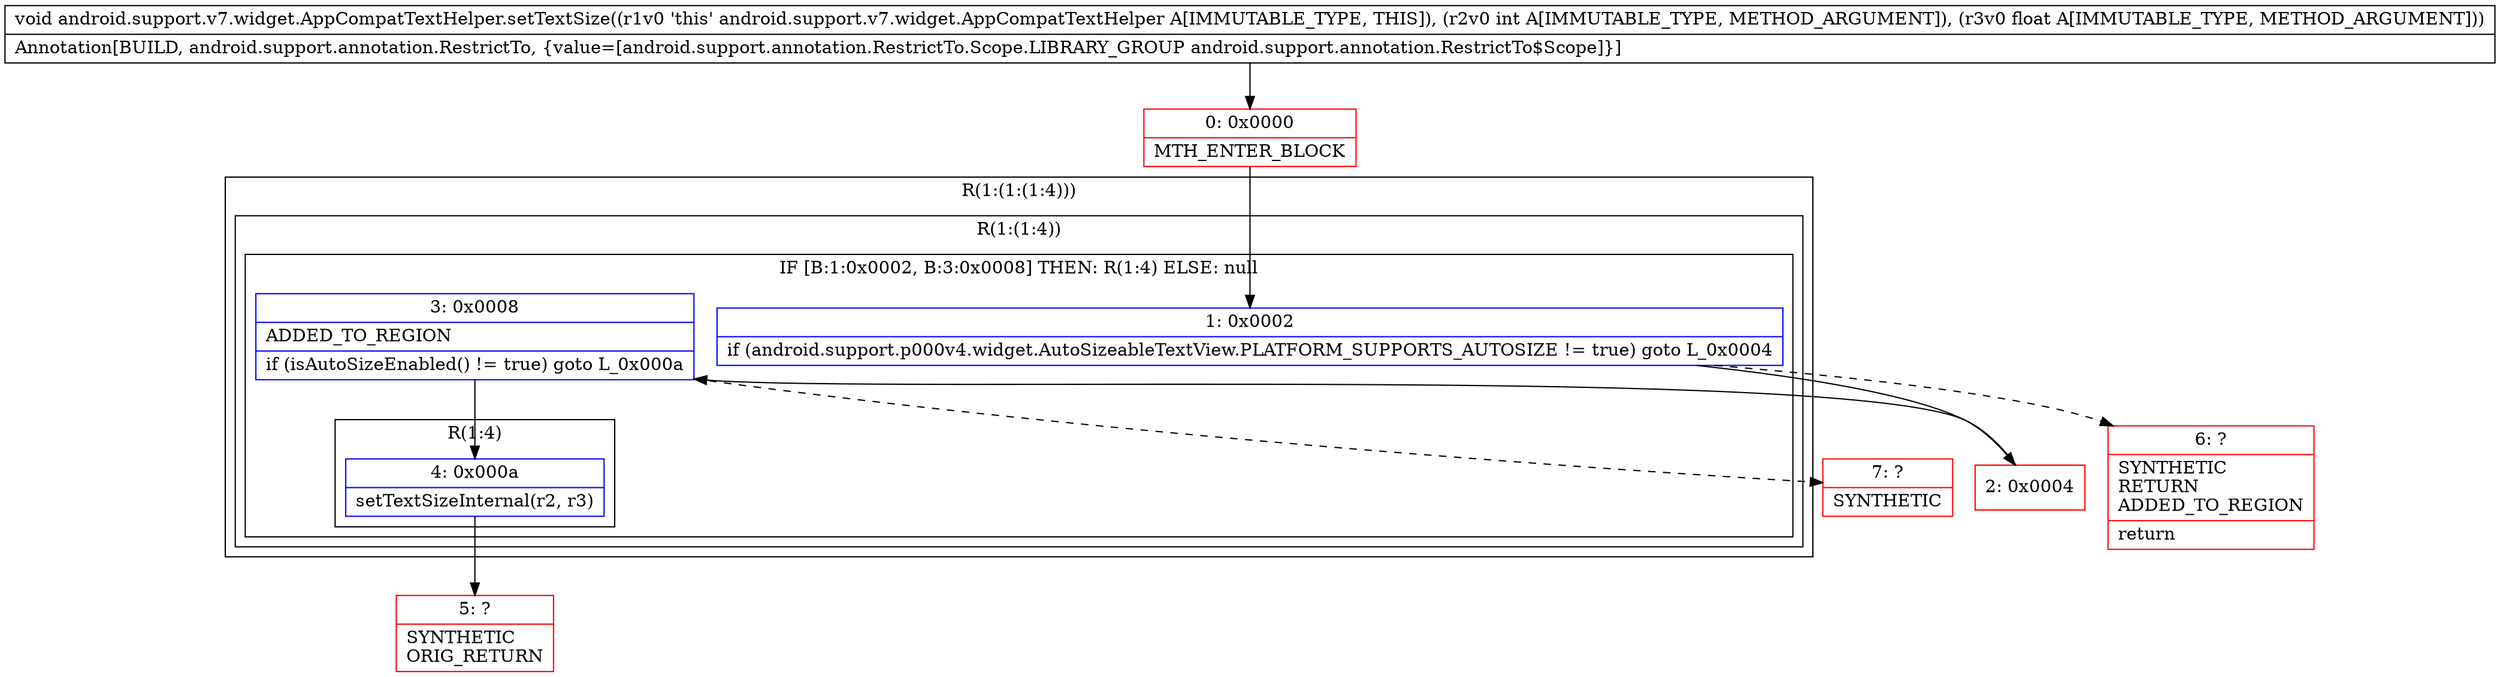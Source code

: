 digraph "CFG forandroid.support.v7.widget.AppCompatTextHelper.setTextSize(IF)V" {
subgraph cluster_Region_1230706054 {
label = "R(1:(1:(1:4)))";
node [shape=record,color=blue];
subgraph cluster_Region_896660862 {
label = "R(1:(1:4))";
node [shape=record,color=blue];
subgraph cluster_IfRegion_638303932 {
label = "IF [B:1:0x0002, B:3:0x0008] THEN: R(1:4) ELSE: null";
node [shape=record,color=blue];
Node_1 [shape=record,label="{1\:\ 0x0002|if (android.support.p000v4.widget.AutoSizeableTextView.PLATFORM_SUPPORTS_AUTOSIZE != true) goto L_0x0004\l}"];
Node_3 [shape=record,label="{3\:\ 0x0008|ADDED_TO_REGION\l|if (isAutoSizeEnabled() != true) goto L_0x000a\l}"];
subgraph cluster_Region_1655857122 {
label = "R(1:4)";
node [shape=record,color=blue];
Node_4 [shape=record,label="{4\:\ 0x000a|setTextSizeInternal(r2, r3)\l}"];
}
}
}
}
Node_0 [shape=record,color=red,label="{0\:\ 0x0000|MTH_ENTER_BLOCK\l}"];
Node_2 [shape=record,color=red,label="{2\:\ 0x0004}"];
Node_5 [shape=record,color=red,label="{5\:\ ?|SYNTHETIC\lORIG_RETURN\l}"];
Node_6 [shape=record,color=red,label="{6\:\ ?|SYNTHETIC\lRETURN\lADDED_TO_REGION\l|return\l}"];
Node_7 [shape=record,color=red,label="{7\:\ ?|SYNTHETIC\l}"];
MethodNode[shape=record,label="{void android.support.v7.widget.AppCompatTextHelper.setTextSize((r1v0 'this' android.support.v7.widget.AppCompatTextHelper A[IMMUTABLE_TYPE, THIS]), (r2v0 int A[IMMUTABLE_TYPE, METHOD_ARGUMENT]), (r3v0 float A[IMMUTABLE_TYPE, METHOD_ARGUMENT]))  | Annotation[BUILD, android.support.annotation.RestrictTo, \{value=[android.support.annotation.RestrictTo.Scope.LIBRARY_GROUP android.support.annotation.RestrictTo$Scope]\}]\l}"];
MethodNode -> Node_0;
Node_1 -> Node_2;
Node_1 -> Node_6[style=dashed];
Node_3 -> Node_4;
Node_3 -> Node_7[style=dashed];
Node_4 -> Node_5;
Node_0 -> Node_1;
Node_2 -> Node_3;
}

